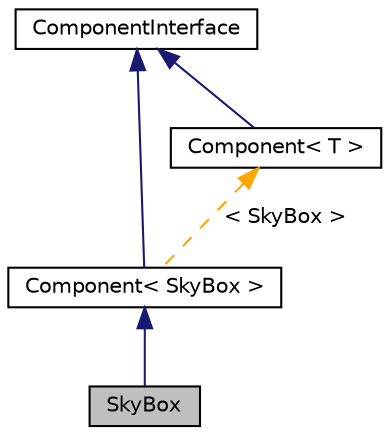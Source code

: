 digraph "SkyBox"
{
 // INTERACTIVE_SVG=YES
 // LATEX_PDF_SIZE
  edge [fontname="Helvetica",fontsize="10",labelfontname="Helvetica",labelfontsize="10"];
  node [fontname="Helvetica",fontsize="10",shape=record];
  Node1 [label="SkyBox",height=0.2,width=0.4,color="black", fillcolor="grey75", style="filled", fontcolor="black",tooltip=" "];
  Node2 -> Node1 [dir="back",color="midnightblue",fontsize="10",style="solid",fontname="Helvetica"];
  Node2 [label="Component\< SkyBox \>",height=0.2,width=0.4,color="black", fillcolor="white", style="filled",URL="$d2/d00/class_component.html",tooltip=" "];
  Node3 -> Node2 [dir="back",color="midnightblue",fontsize="10",style="solid",fontname="Helvetica"];
  Node3 [label="ComponentInterface",height=0.2,width=0.4,color="black", fillcolor="white", style="filled",URL="$d5/d79/class_component_interface.html",tooltip=" "];
  Node4 -> Node2 [dir="back",color="orange",fontsize="10",style="dashed",label=" \< SkyBox \>" ,fontname="Helvetica"];
  Node4 [label="Component\< T \>",height=0.2,width=0.4,color="black", fillcolor="white", style="filled",URL="$d2/d00/class_component.html",tooltip=" "];
  Node3 -> Node4 [dir="back",color="midnightblue",fontsize="10",style="solid",fontname="Helvetica"];
}
